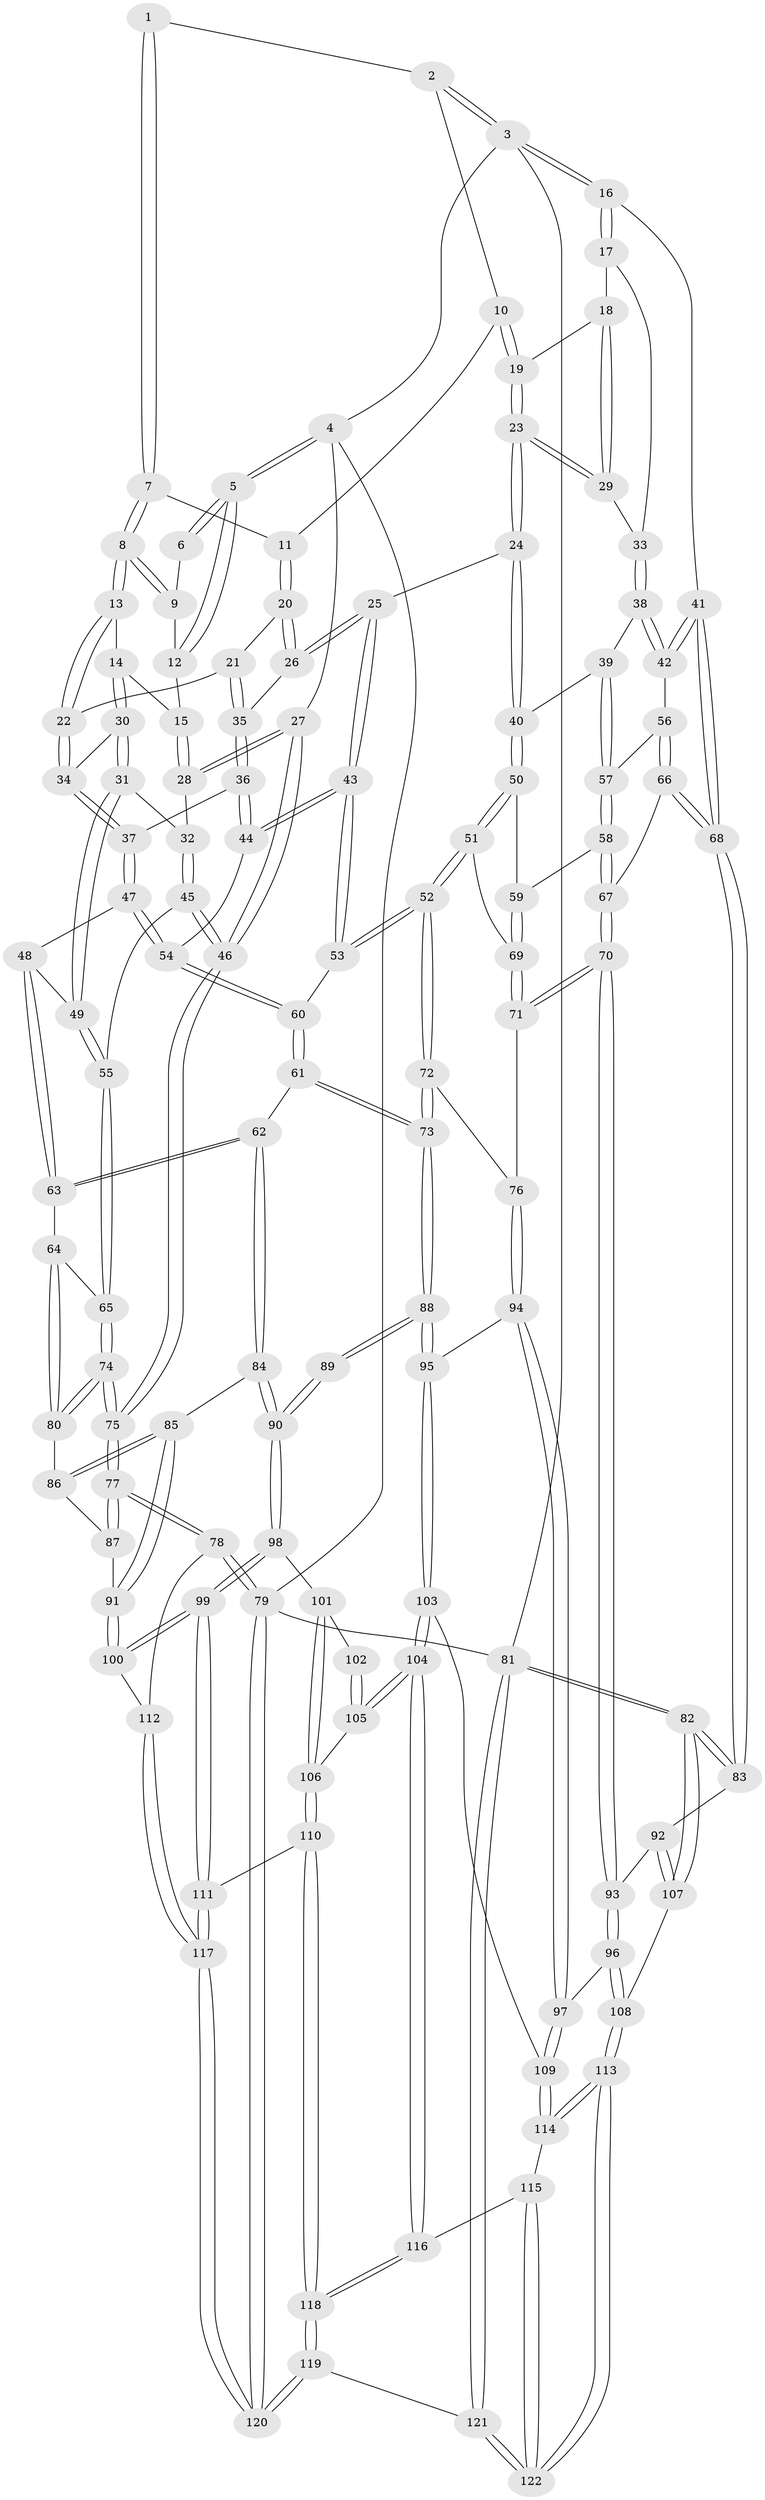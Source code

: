 // coarse degree distribution, {9: 0.011764705882352941, 3: 0.058823529411764705, 4: 0.32941176470588235, 5: 0.4235294117647059, 6: 0.1411764705882353, 7: 0.023529411764705882, 2: 0.011764705882352941}
// Generated by graph-tools (version 1.1) at 2025/21/03/04/25 18:21:40]
// undirected, 122 vertices, 302 edges
graph export_dot {
graph [start="1"]
  node [color=gray90,style=filled];
  1 [pos="+0.46434692805338484+0"];
  2 [pos="+0.7262540787906101+0"];
  3 [pos="+1+0"];
  4 [pos="+0+0"];
  5 [pos="+0+0"];
  6 [pos="+0.2826642295064004+0"];
  7 [pos="+0.45235598783331576+0.07235823556697002"];
  8 [pos="+0.37285939289257164+0.11493218038661954"];
  9 [pos="+0.2962509739708604+0.027766697419913503"];
  10 [pos="+0.7172925136970657+0"];
  11 [pos="+0.5176598760890756+0.10798938682000482"];
  12 [pos="+0.2446848599396912+0.07026813146306195"];
  13 [pos="+0.35782107439944594+0.16814196757180863"];
  14 [pos="+0.22669547854996883+0.16355861557358878"];
  15 [pos="+0.18734462923797013+0.12020075443557726"];
  16 [pos="+1+0.060672299544971955"];
  17 [pos="+0.9786632726216317+0.12984520764149393"];
  18 [pos="+0.8980725880957463+0.11243878415639556"];
  19 [pos="+0.7442744940341979+0.062260932037028094"];
  20 [pos="+0.5308622784208242+0.14396780511788854"];
  21 [pos="+0.3872841680070527+0.2018923420018008"];
  22 [pos="+0.3662534301310933+0.19369250899401855"];
  23 [pos="+0.7160683796773925+0.19092139998946062"];
  24 [pos="+0.6748379135484638+0.24346512925171082"];
  25 [pos="+0.6211782840355667+0.24188118021892965"];
  26 [pos="+0.5696529200250059+0.21175241836084505"];
  27 [pos="+0+0"];
  28 [pos="+0+0.06671595435515518"];
  29 [pos="+0.8288173248786685+0.22122419495890655"];
  30 [pos="+0.2157379992521151+0.28225080215981485"];
  31 [pos="+0.19196971393086018+0.3042774187543103"];
  32 [pos="+0.09592541488759657+0.24401087168487318"];
  33 [pos="+0.8670193001879141+0.23600787560408082"];
  34 [pos="+0.33177948137246693+0.27305985559885687"];
  35 [pos="+0.45627222646950927+0.24277090649274943"];
  36 [pos="+0.44528689290472234+0.33446985976585075"];
  37 [pos="+0.3436030000188501+0.2995470198933984"];
  38 [pos="+0.882616155545516+0.2715299175972089"];
  39 [pos="+0.7824687083827656+0.34628457790499123"];
  40 [pos="+0.6963395242656238+0.299328166435957"];
  41 [pos="+1+0.38722117687475116"];
  42 [pos="+0.9813369566809796+0.361511088120174"];
  43 [pos="+0.4848292392314154+0.39694755749216315"];
  44 [pos="+0.48227486105144446+0.39472627135693733"];
  45 [pos="+0.050206295599345814+0.3884533067631495"];
  46 [pos="+0+0.3714948824525662"];
  47 [pos="+0.3247287028873926+0.3831801580686681"];
  48 [pos="+0.29272426253200506+0.38657913534391536"];
  49 [pos="+0.18885174651861758+0.36289093928354915"];
  50 [pos="+0.672085364651851+0.39619740418909816"];
  51 [pos="+0.6202792191037985+0.46287003233392193"];
  52 [pos="+0.5480114185050106+0.5103440544223186"];
  53 [pos="+0.4883576699409442+0.4132512297935792"];
  54 [pos="+0.32676267798855724+0.38532476960426487"];
  55 [pos="+0.1471294668340775+0.42818833458493455"];
  56 [pos="+0.850875479932545+0.40477581049353356"];
  57 [pos="+0.8381807360649963+0.406936113677106"];
  58 [pos="+0.8159065342980444+0.44996784054308925"];
  59 [pos="+0.7608342155574424+0.4627975908884096"];
  60 [pos="+0.34680087795156384+0.473797554775395"];
  61 [pos="+0.30796192997974403+0.5643269386517219"];
  62 [pos="+0.27273986746084916+0.5778097910541959"];
  63 [pos="+0.24292506147671308+0.5569417155444332"];
  64 [pos="+0.18789775613657372+0.5285127188723012"];
  65 [pos="+0.15049602845185522+0.44837348757766476"];
  66 [pos="+0.9535622256909791+0.5835312327471162"];
  67 [pos="+0.8571319701180454+0.6045789603216285"];
  68 [pos="+1+0.5580201907888379"];
  69 [pos="+0.7312559964870209+0.5093216184250725"];
  70 [pos="+0.8309042615706114+0.6249631631339219"];
  71 [pos="+0.7504494750116726+0.6131496099077037"];
  72 [pos="+0.5391714146197212+0.5778665523466847"];
  73 [pos="+0.5210927480194579+0.5947995292701018"];
  74 [pos="+0+0.5666705413490984"];
  75 [pos="+0+0.563519906584483"];
  76 [pos="+0.6859431863899252+0.6310945860176209"];
  77 [pos="+0+0.8464718332099246"];
  78 [pos="+0+0.898021787902888"];
  79 [pos="+0+1"];
  80 [pos="+0.07838422507602653+0.6042809728378546"];
  81 [pos="+1+1"];
  82 [pos="+1+1"];
  83 [pos="+1+0.560289192503318"];
  84 [pos="+0.2701393962242467+0.6084792882893456"];
  85 [pos="+0.15422600209414855+0.6970540153080063"];
  86 [pos="+0.08277104599757562+0.6227501161207244"];
  87 [pos="+0.06582470711050212+0.69269638520977"];
  88 [pos="+0.515670891847897+0.620948964901775"];
  89 [pos="+0.5065121495675378+0.6313733779047273"];
  90 [pos="+0.3066749859338783+0.7444523793692528"];
  91 [pos="+0.13484642639498048+0.7808352228498916"];
  92 [pos="+0.9644283980159856+0.7420630492623563"];
  93 [pos="+0.8356046205495314+0.6928749684238639"];
  94 [pos="+0.6816849033147065+0.7377877161682175"];
  95 [pos="+0.550633317339917+0.7257793060508879"];
  96 [pos="+0.8220405592028566+0.7877653539149276"];
  97 [pos="+0.6935922350223468+0.7908441465594047"];
  98 [pos="+0.3063717544217672+0.7543553036082055"];
  99 [pos="+0.28739128504078415+0.8406911152832136"];
  100 [pos="+0.13590542815194356+0.7912570426077916"];
  101 [pos="+0.427284277505487+0.739519405446641"];
  102 [pos="+0.4745138249412984+0.6935025156705228"];
  103 [pos="+0.5570800668569652+0.8033205018002707"];
  104 [pos="+0.5400594667782613+0.8233608084654311"];
  105 [pos="+0.4595968282150934+0.8219043890173482"];
  106 [pos="+0.44838278443422236+0.8253526759014453"];
  107 [pos="+0.9017689251907266+0.8789516310887309"];
  108 [pos="+0.8774024650445611+0.8692548466883703"];
  109 [pos="+0.6775904756227792+0.8097372879369346"];
  110 [pos="+0.3653654436573167+0.8711537354736207"];
  111 [pos="+0.28943271583906743+0.8449493648345863"];
  112 [pos="+0.1185877202284986+0.8006294075147026"];
  113 [pos="+0.7374081241105066+0.9485714358227988"];
  114 [pos="+0.6792785701191497+0.854422761038911"];
  115 [pos="+0.56959986150033+0.9388286979863129"];
  116 [pos="+0.5575188142224261+0.9260765233292718"];
  117 [pos="+0.11292981511107353+1"];
  118 [pos="+0.41177858353999264+0.9365106591883782"];
  119 [pos="+0.43637629425290403+1"];
  120 [pos="+0.05820805079499864+1"];
  121 [pos="+0.6491692087384997+1"];
  122 [pos="+0.6510389149995685+1"];
  1 -- 2;
  1 -- 7;
  1 -- 7;
  2 -- 3;
  2 -- 3;
  2 -- 10;
  3 -- 4;
  3 -- 16;
  3 -- 16;
  3 -- 81;
  4 -- 5;
  4 -- 5;
  4 -- 27;
  4 -- 79;
  5 -- 6;
  5 -- 6;
  5 -- 12;
  5 -- 12;
  6 -- 9;
  7 -- 8;
  7 -- 8;
  7 -- 11;
  8 -- 9;
  8 -- 9;
  8 -- 13;
  8 -- 13;
  9 -- 12;
  10 -- 11;
  10 -- 19;
  10 -- 19;
  11 -- 20;
  11 -- 20;
  12 -- 15;
  13 -- 14;
  13 -- 22;
  13 -- 22;
  14 -- 15;
  14 -- 30;
  14 -- 30;
  15 -- 28;
  15 -- 28;
  16 -- 17;
  16 -- 17;
  16 -- 41;
  17 -- 18;
  17 -- 33;
  18 -- 19;
  18 -- 29;
  18 -- 29;
  19 -- 23;
  19 -- 23;
  20 -- 21;
  20 -- 26;
  20 -- 26;
  21 -- 22;
  21 -- 35;
  21 -- 35;
  22 -- 34;
  22 -- 34;
  23 -- 24;
  23 -- 24;
  23 -- 29;
  23 -- 29;
  24 -- 25;
  24 -- 40;
  24 -- 40;
  25 -- 26;
  25 -- 26;
  25 -- 43;
  25 -- 43;
  26 -- 35;
  27 -- 28;
  27 -- 28;
  27 -- 46;
  27 -- 46;
  28 -- 32;
  29 -- 33;
  30 -- 31;
  30 -- 31;
  30 -- 34;
  31 -- 32;
  31 -- 49;
  31 -- 49;
  32 -- 45;
  32 -- 45;
  33 -- 38;
  33 -- 38;
  34 -- 37;
  34 -- 37;
  35 -- 36;
  35 -- 36;
  36 -- 37;
  36 -- 44;
  36 -- 44;
  37 -- 47;
  37 -- 47;
  38 -- 39;
  38 -- 42;
  38 -- 42;
  39 -- 40;
  39 -- 57;
  39 -- 57;
  40 -- 50;
  40 -- 50;
  41 -- 42;
  41 -- 42;
  41 -- 68;
  41 -- 68;
  42 -- 56;
  43 -- 44;
  43 -- 44;
  43 -- 53;
  43 -- 53;
  44 -- 54;
  45 -- 46;
  45 -- 46;
  45 -- 55;
  46 -- 75;
  46 -- 75;
  47 -- 48;
  47 -- 54;
  47 -- 54;
  48 -- 49;
  48 -- 63;
  48 -- 63;
  49 -- 55;
  49 -- 55;
  50 -- 51;
  50 -- 51;
  50 -- 59;
  51 -- 52;
  51 -- 52;
  51 -- 69;
  52 -- 53;
  52 -- 53;
  52 -- 72;
  52 -- 72;
  53 -- 60;
  54 -- 60;
  54 -- 60;
  55 -- 65;
  55 -- 65;
  56 -- 57;
  56 -- 66;
  56 -- 66;
  57 -- 58;
  57 -- 58;
  58 -- 59;
  58 -- 67;
  58 -- 67;
  59 -- 69;
  59 -- 69;
  60 -- 61;
  60 -- 61;
  61 -- 62;
  61 -- 73;
  61 -- 73;
  62 -- 63;
  62 -- 63;
  62 -- 84;
  62 -- 84;
  63 -- 64;
  64 -- 65;
  64 -- 80;
  64 -- 80;
  65 -- 74;
  65 -- 74;
  66 -- 67;
  66 -- 68;
  66 -- 68;
  67 -- 70;
  67 -- 70;
  68 -- 83;
  68 -- 83;
  69 -- 71;
  69 -- 71;
  70 -- 71;
  70 -- 71;
  70 -- 93;
  70 -- 93;
  71 -- 76;
  72 -- 73;
  72 -- 73;
  72 -- 76;
  73 -- 88;
  73 -- 88;
  74 -- 75;
  74 -- 75;
  74 -- 80;
  74 -- 80;
  75 -- 77;
  75 -- 77;
  76 -- 94;
  76 -- 94;
  77 -- 78;
  77 -- 78;
  77 -- 87;
  77 -- 87;
  78 -- 79;
  78 -- 79;
  78 -- 112;
  79 -- 120;
  79 -- 120;
  79 -- 81;
  80 -- 86;
  81 -- 82;
  81 -- 82;
  81 -- 121;
  81 -- 121;
  82 -- 83;
  82 -- 83;
  82 -- 107;
  82 -- 107;
  83 -- 92;
  84 -- 85;
  84 -- 90;
  84 -- 90;
  85 -- 86;
  85 -- 86;
  85 -- 91;
  85 -- 91;
  86 -- 87;
  87 -- 91;
  88 -- 89;
  88 -- 89;
  88 -- 95;
  88 -- 95;
  89 -- 90;
  89 -- 90;
  90 -- 98;
  90 -- 98;
  91 -- 100;
  91 -- 100;
  92 -- 93;
  92 -- 107;
  92 -- 107;
  93 -- 96;
  93 -- 96;
  94 -- 95;
  94 -- 97;
  94 -- 97;
  95 -- 103;
  95 -- 103;
  96 -- 97;
  96 -- 108;
  96 -- 108;
  97 -- 109;
  97 -- 109;
  98 -- 99;
  98 -- 99;
  98 -- 101;
  99 -- 100;
  99 -- 100;
  99 -- 111;
  99 -- 111;
  100 -- 112;
  101 -- 102;
  101 -- 106;
  101 -- 106;
  102 -- 105;
  102 -- 105;
  103 -- 104;
  103 -- 104;
  103 -- 109;
  104 -- 105;
  104 -- 105;
  104 -- 116;
  104 -- 116;
  105 -- 106;
  106 -- 110;
  106 -- 110;
  107 -- 108;
  108 -- 113;
  108 -- 113;
  109 -- 114;
  109 -- 114;
  110 -- 111;
  110 -- 118;
  110 -- 118;
  111 -- 117;
  111 -- 117;
  112 -- 117;
  112 -- 117;
  113 -- 114;
  113 -- 114;
  113 -- 122;
  113 -- 122;
  114 -- 115;
  115 -- 116;
  115 -- 122;
  115 -- 122;
  116 -- 118;
  116 -- 118;
  117 -- 120;
  117 -- 120;
  118 -- 119;
  118 -- 119;
  119 -- 120;
  119 -- 120;
  119 -- 121;
  121 -- 122;
  121 -- 122;
}
